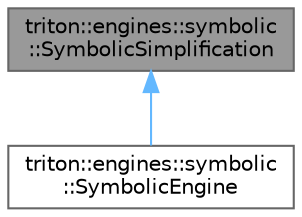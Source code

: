digraph "triton::engines::symbolic::SymbolicSimplification"
{
 // LATEX_PDF_SIZE
  bgcolor="transparent";
  edge [fontname=Helvetica,fontsize=10,labelfontname=Helvetica,labelfontsize=10];
  node [fontname=Helvetica,fontsize=10,shape=box,height=0.2,width=0.4];
  Node1 [label="triton::engines::symbolic\l::SymbolicSimplification",height=0.2,width=0.4,color="gray40", fillcolor="grey60", style="filled", fontcolor="black",tooltip="The symbolic simplification class."];
  Node1 -> Node2 [dir="back",color="steelblue1",style="solid"];
  Node2 [label="triton::engines::symbolic\l::SymbolicEngine",height=0.2,width=0.4,color="gray40", fillcolor="white", style="filled",URL="$classtriton_1_1engines_1_1symbolic_1_1SymbolicEngine.html",tooltip="The symbolic engine class."];
}
